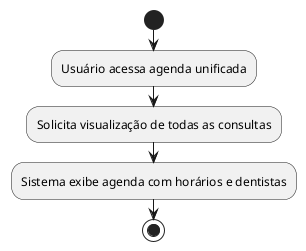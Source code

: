 @startuml
start
:Usuário acessa agenda unificada;
:Solicita visualização de todas as consultas;
:Sistema exibe agenda com horários e dentistas;
stop
@enduml
